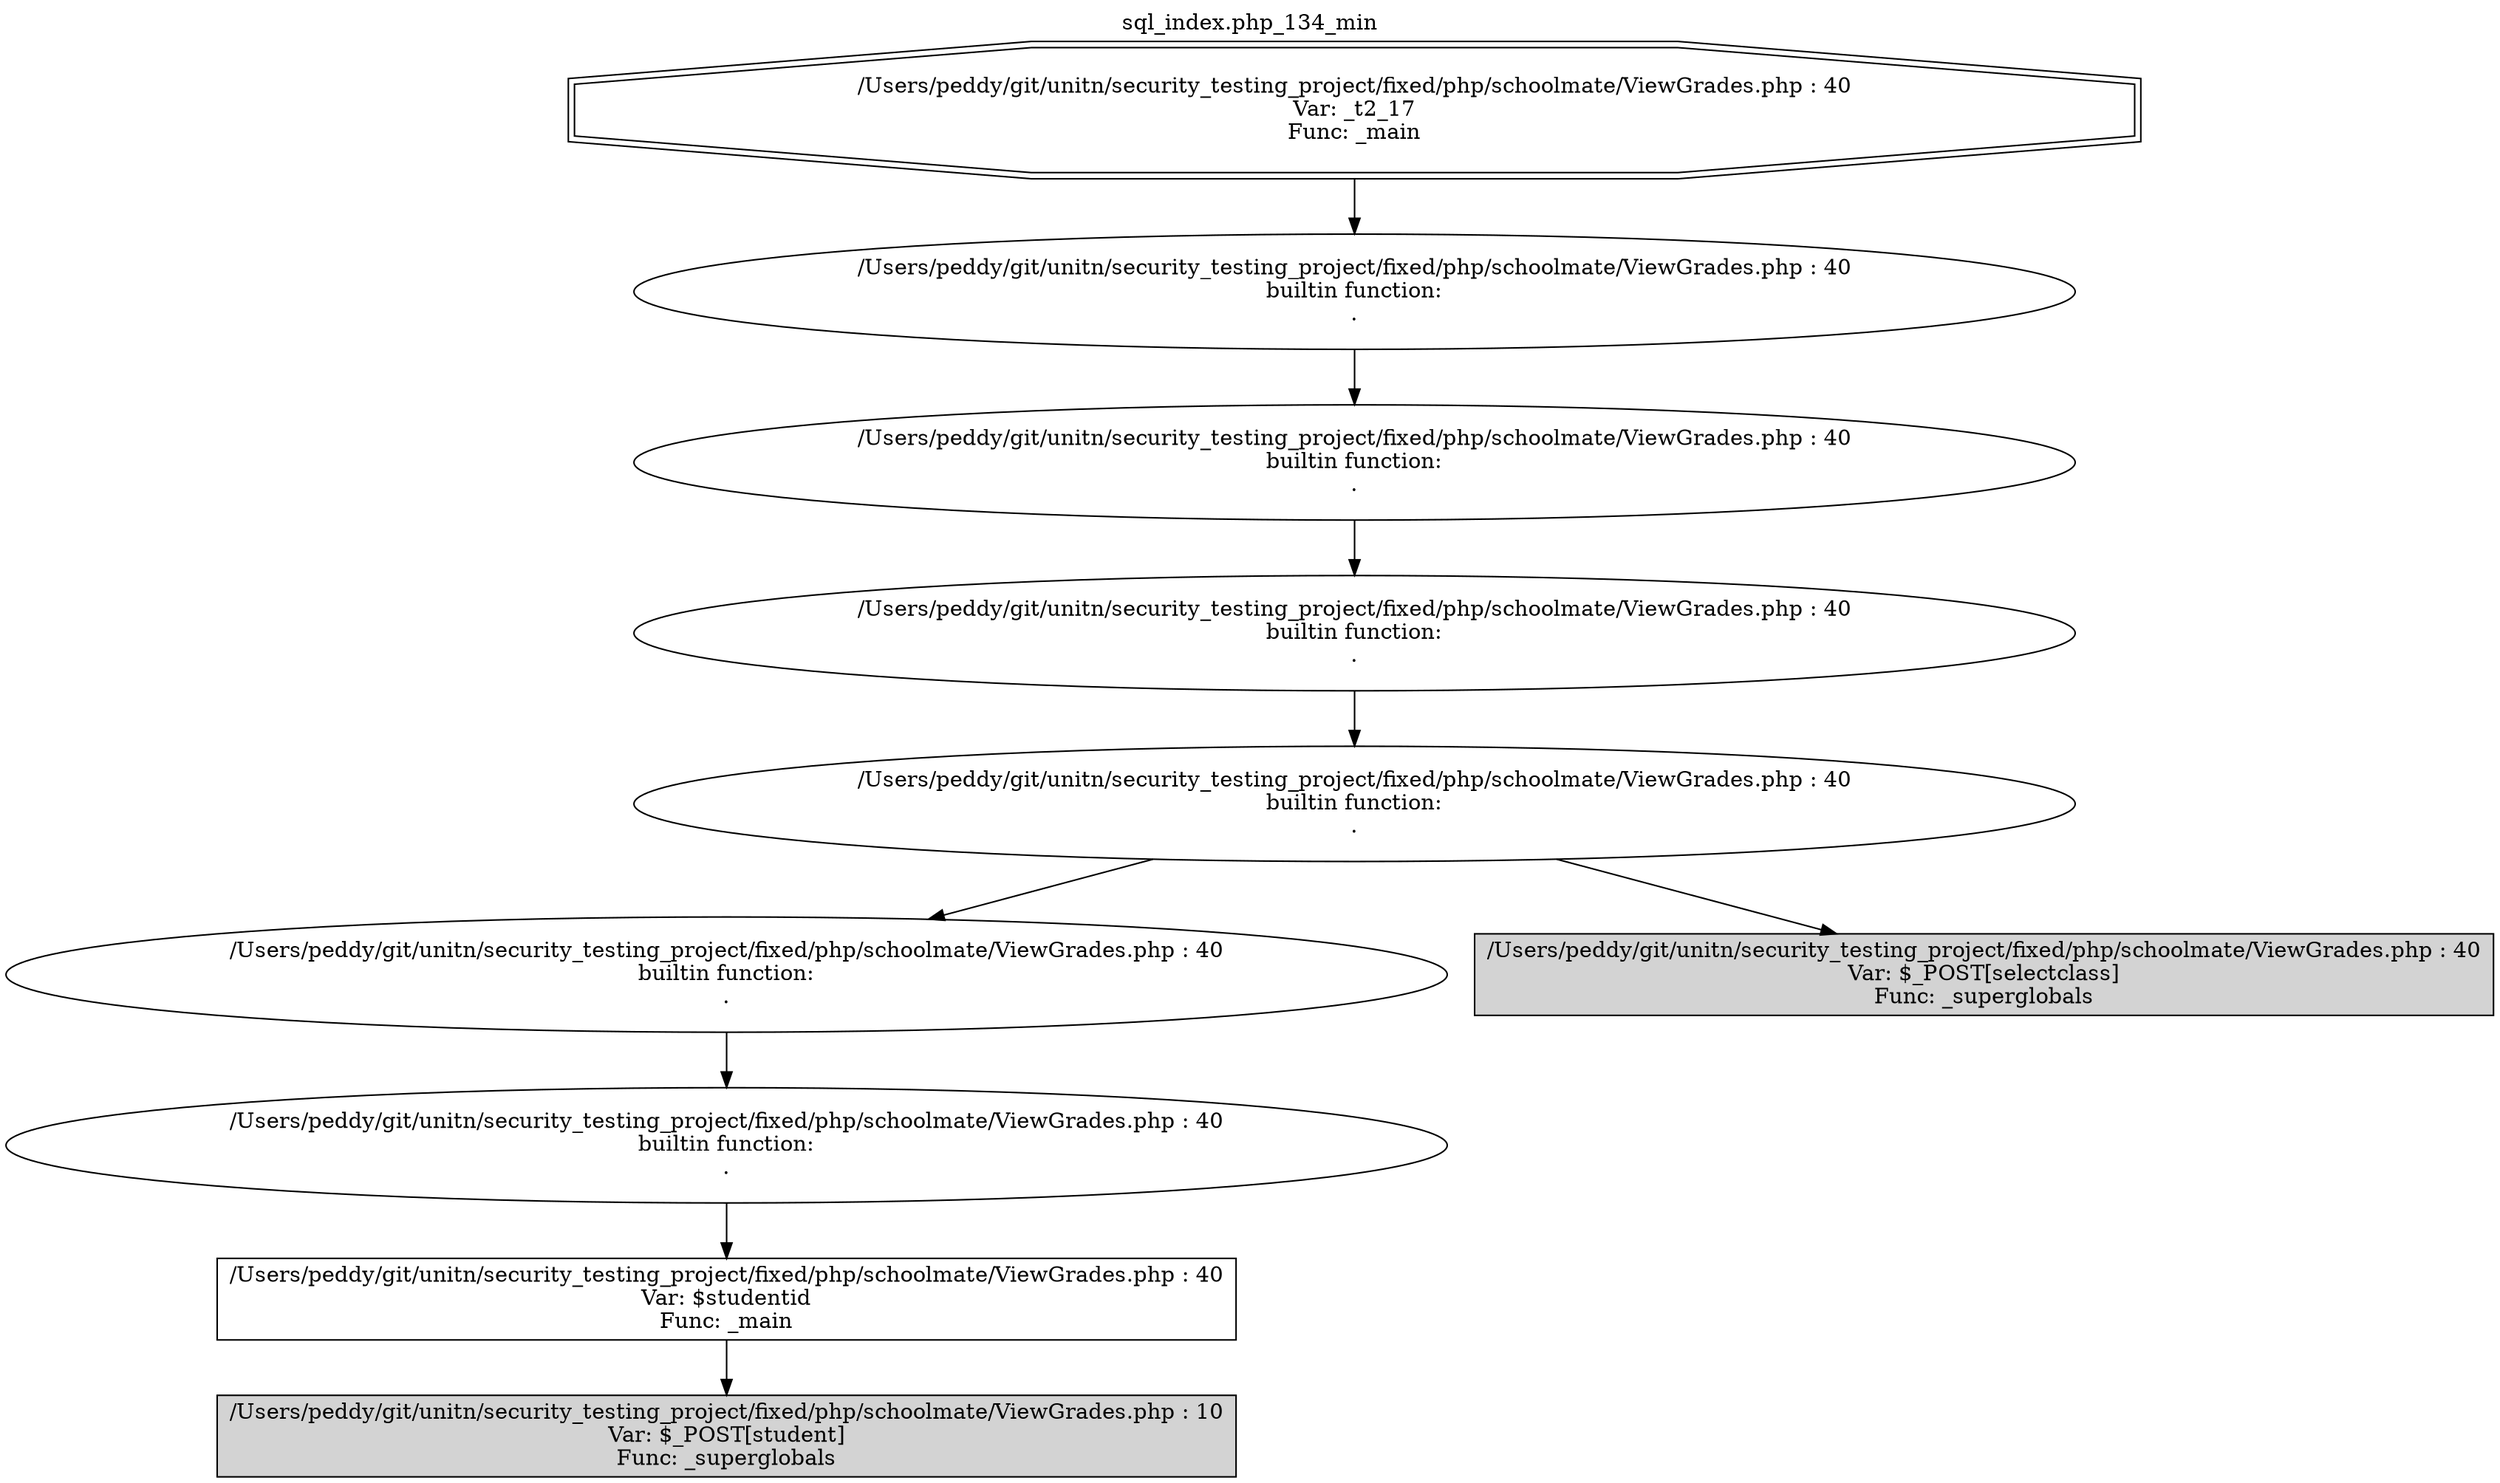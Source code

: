 digraph cfg {
  label="sql_index.php_134_min";
  labelloc=t;
  n1 [shape=doubleoctagon, label="/Users/peddy/git/unitn/security_testing_project/fixed/php/schoolmate/ViewGrades.php : 40\nVar: _t2_17\nFunc: _main\n"];
  n2 [shape=ellipse, label="/Users/peddy/git/unitn/security_testing_project/fixed/php/schoolmate/ViewGrades.php : 40\nbuiltin function:\n.\n"];
  n3 [shape=ellipse, label="/Users/peddy/git/unitn/security_testing_project/fixed/php/schoolmate/ViewGrades.php : 40\nbuiltin function:\n.\n"];
  n4 [shape=ellipse, label="/Users/peddy/git/unitn/security_testing_project/fixed/php/schoolmate/ViewGrades.php : 40\nbuiltin function:\n.\n"];
  n5 [shape=ellipse, label="/Users/peddy/git/unitn/security_testing_project/fixed/php/schoolmate/ViewGrades.php : 40\nbuiltin function:\n.\n"];
  n6 [shape=ellipse, label="/Users/peddy/git/unitn/security_testing_project/fixed/php/schoolmate/ViewGrades.php : 40\nbuiltin function:\n.\n"];
  n7 [shape=ellipse, label="/Users/peddy/git/unitn/security_testing_project/fixed/php/schoolmate/ViewGrades.php : 40\nbuiltin function:\n.\n"];
  n8 [shape=box, label="/Users/peddy/git/unitn/security_testing_project/fixed/php/schoolmate/ViewGrades.php : 40\nVar: $studentid\nFunc: _main\n"];
  n9 [shape=box, label="/Users/peddy/git/unitn/security_testing_project/fixed/php/schoolmate/ViewGrades.php : 10\nVar: $_POST[student]\nFunc: _superglobals\n",style=filled];
  n10 [shape=box, label="/Users/peddy/git/unitn/security_testing_project/fixed/php/schoolmate/ViewGrades.php : 40\nVar: $_POST[selectclass]\nFunc: _superglobals\n",style=filled];
  n1 -> n2;
  n2 -> n3;
  n3 -> n4;
  n4 -> n5;
  n5 -> n6;
  n5 -> n10;
  n6 -> n7;
  n7 -> n8;
  n8 -> n9;
}
